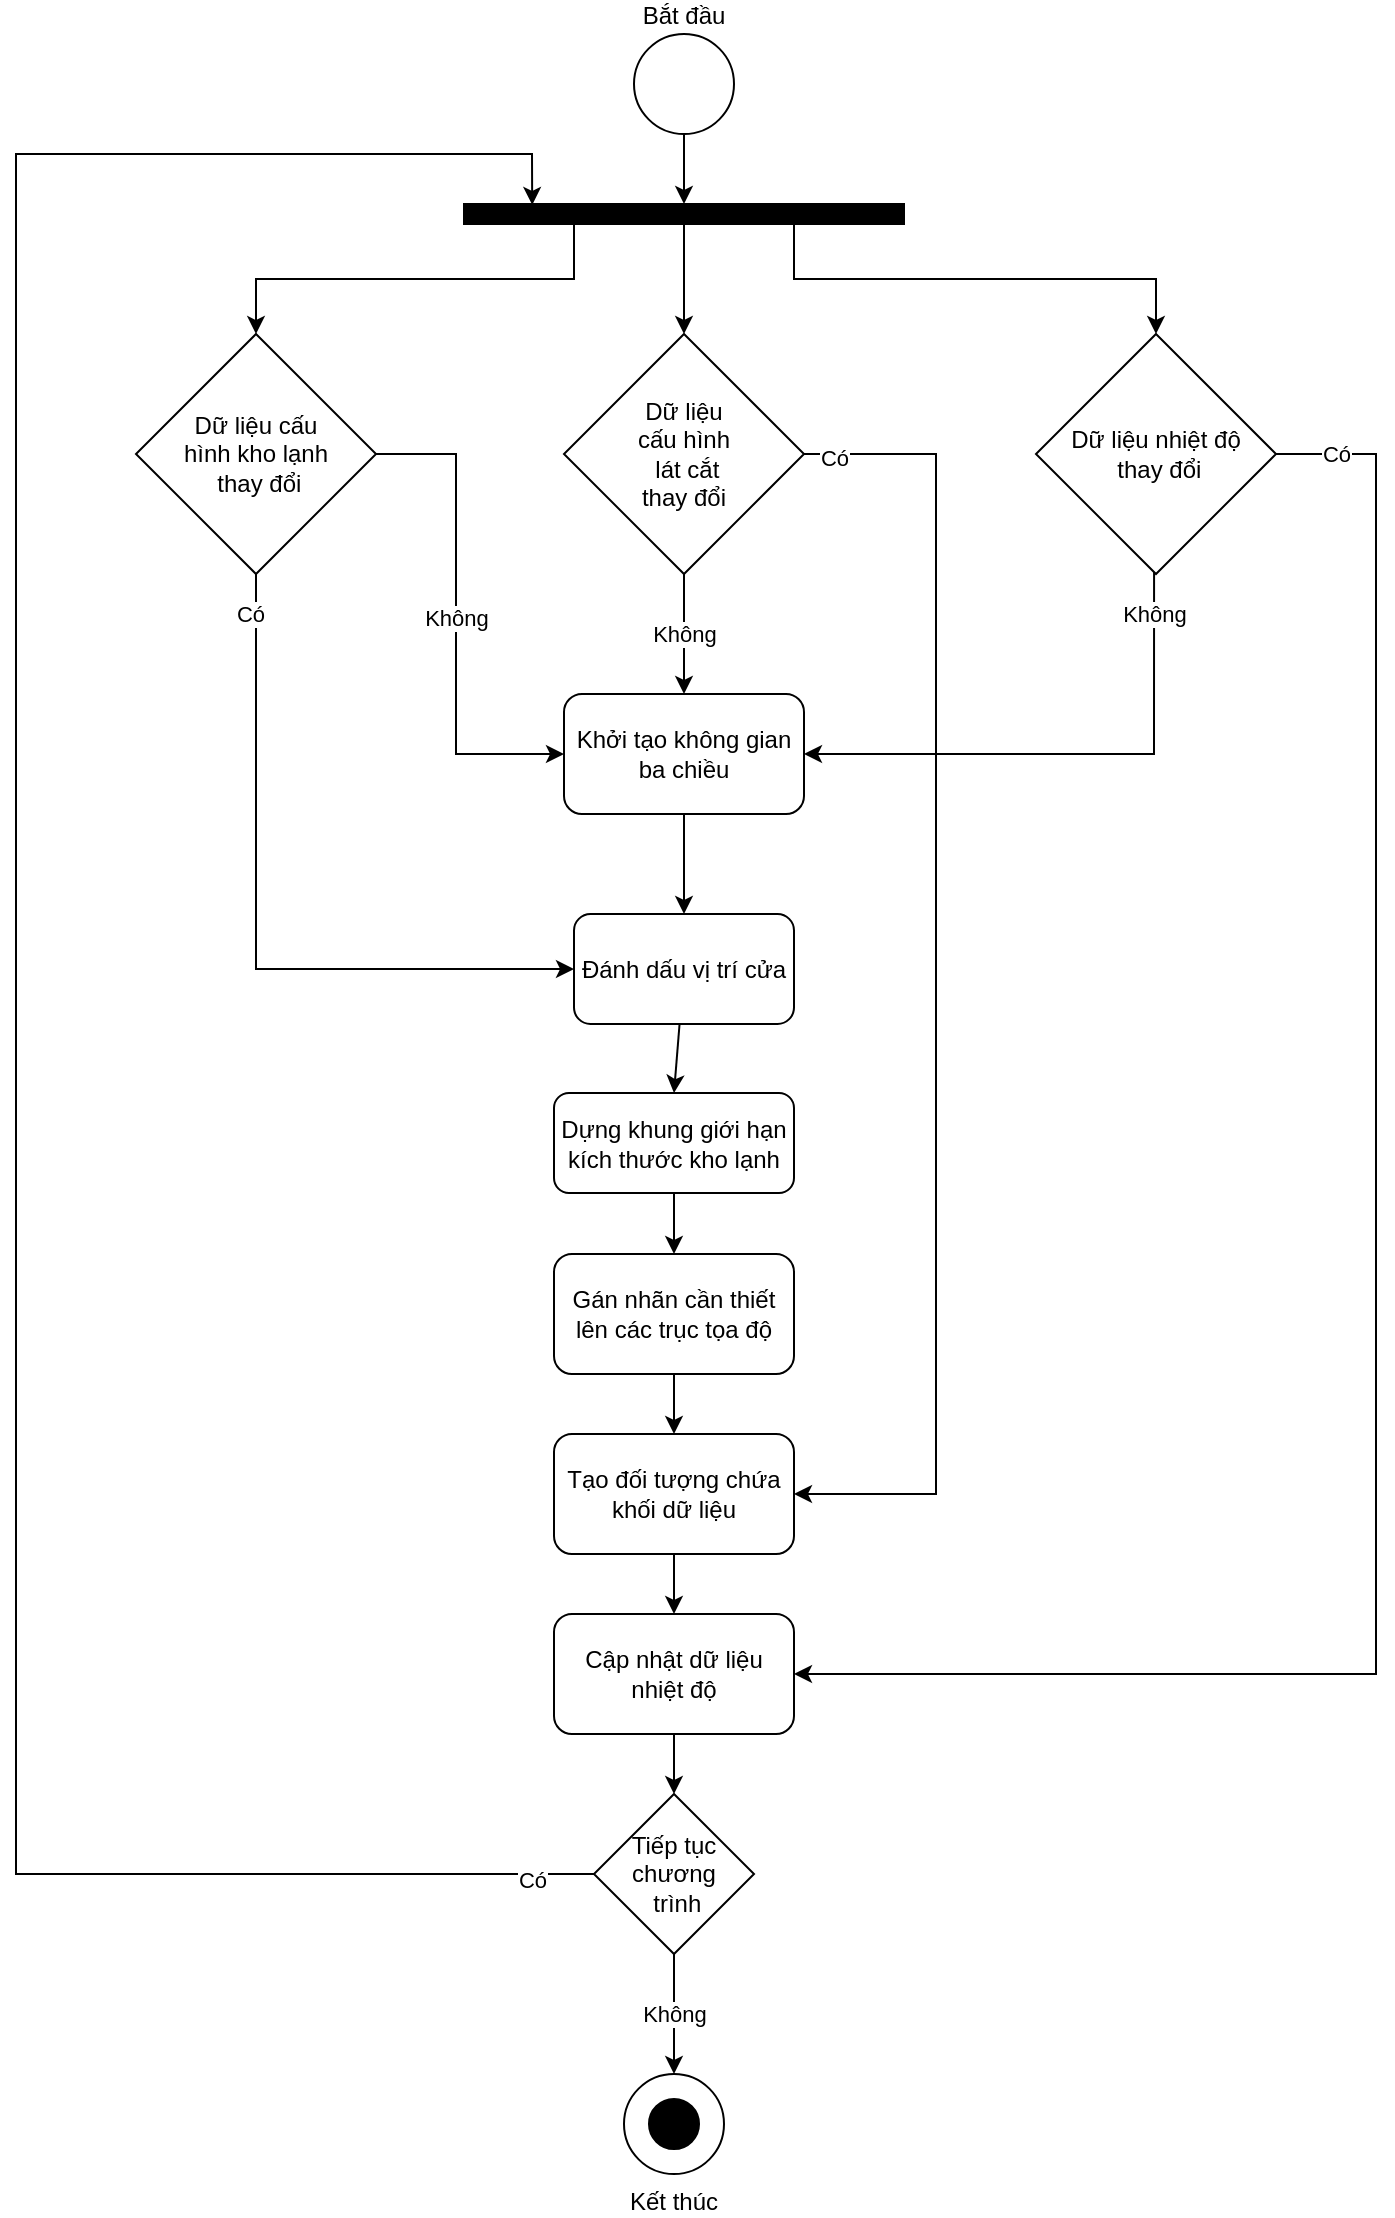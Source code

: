 <mxfile version="13.6.2" type="device"><diagram id="C5RBs43oDa-KdzZeNtuy" name="Page-1"><mxGraphModel dx="1704" dy="1008" grid="1" gridSize="10" guides="1" tooltips="1" connect="1" arrows="1" fold="1" page="1" pageScale="1" pageWidth="827" pageHeight="1169" math="0" shadow="0"><root><mxCell id="WIyWlLk6GJQsqaUBKTNV-0"/><mxCell id="WIyWlLk6GJQsqaUBKTNV-1" parent="WIyWlLk6GJQsqaUBKTNV-0"/><mxCell id="0B-Xab-YyDoFIAbT-PKw-117" style="edgeStyle=orthogonalEdgeStyle;rounded=0;orthogonalLoop=1;jettySize=auto;html=1;entryX=0.5;entryY=0;entryDx=0;entryDy=0;" edge="1" parent="WIyWlLk6GJQsqaUBKTNV-1" source="0B-Xab-YyDoFIAbT-PKw-10" target="0B-Xab-YyDoFIAbT-PKw-12"><mxGeometry relative="1" as="geometry"/></mxCell><mxCell id="0B-Xab-YyDoFIAbT-PKw-10" value="Khởi tạo không gian ba chiều" style="rounded=1;whiteSpace=wrap;html=1;" vertex="1" parent="WIyWlLk6GJQsqaUBKTNV-1"><mxGeometry x="354" y="360" width="120" height="60" as="geometry"/></mxCell><mxCell id="0B-Xab-YyDoFIAbT-PKw-118" style="rounded=0;orthogonalLoop=1;jettySize=auto;html=1;entryX=0.5;entryY=0;entryDx=0;entryDy=0;" edge="1" parent="WIyWlLk6GJQsqaUBKTNV-1" source="0B-Xab-YyDoFIAbT-PKw-12" target="0B-Xab-YyDoFIAbT-PKw-13"><mxGeometry relative="1" as="geometry"/></mxCell><mxCell id="0B-Xab-YyDoFIAbT-PKw-12" value="Đánh dấu vị trí cửa" style="rounded=1;whiteSpace=wrap;html=1;" vertex="1" parent="WIyWlLk6GJQsqaUBKTNV-1"><mxGeometry x="359" y="470" width="110" height="55" as="geometry"/></mxCell><mxCell id="0B-Xab-YyDoFIAbT-PKw-119" style="edgeStyle=none;rounded=0;orthogonalLoop=1;jettySize=auto;html=1;entryX=0.5;entryY=0;entryDx=0;entryDy=0;" edge="1" parent="WIyWlLk6GJQsqaUBKTNV-1" source="0B-Xab-YyDoFIAbT-PKw-13" target="0B-Xab-YyDoFIAbT-PKw-17"><mxGeometry relative="1" as="geometry"/></mxCell><mxCell id="0B-Xab-YyDoFIAbT-PKw-13" value="Dựng khung giới hạn kích thước kho lạnh" style="rounded=1;whiteSpace=wrap;html=1;" vertex="1" parent="WIyWlLk6GJQsqaUBKTNV-1"><mxGeometry x="349" y="559.5" width="120" height="50" as="geometry"/></mxCell><mxCell id="0B-Xab-YyDoFIAbT-PKw-121" style="edgeStyle=none;rounded=0;orthogonalLoop=1;jettySize=auto;html=1;entryX=0.5;entryY=0;entryDx=0;entryDy=0;" edge="1" parent="WIyWlLk6GJQsqaUBKTNV-1" source="0B-Xab-YyDoFIAbT-PKw-15" target="0B-Xab-YyDoFIAbT-PKw-18"><mxGeometry relative="1" as="geometry"/></mxCell><mxCell id="0B-Xab-YyDoFIAbT-PKw-15" value="Tạo đối tượng chứa khối dữ liệu" style="rounded=1;whiteSpace=wrap;html=1;" vertex="1" parent="WIyWlLk6GJQsqaUBKTNV-1"><mxGeometry x="349" y="730" width="120" height="60" as="geometry"/></mxCell><mxCell id="0B-Xab-YyDoFIAbT-PKw-120" style="edgeStyle=none;rounded=0;orthogonalLoop=1;jettySize=auto;html=1;entryX=0.5;entryY=0;entryDx=0;entryDy=0;" edge="1" parent="WIyWlLk6GJQsqaUBKTNV-1" source="0B-Xab-YyDoFIAbT-PKw-17" target="0B-Xab-YyDoFIAbT-PKw-15"><mxGeometry relative="1" as="geometry"/></mxCell><mxCell id="0B-Xab-YyDoFIAbT-PKw-17" value="Gán nhãn cần thiết lên các trục tọa độ" style="rounded=1;whiteSpace=wrap;html=1;" vertex="1" parent="WIyWlLk6GJQsqaUBKTNV-1"><mxGeometry x="349" y="640" width="120" height="60" as="geometry"/></mxCell><mxCell id="0B-Xab-YyDoFIAbT-PKw-124" style="edgeStyle=none;rounded=0;orthogonalLoop=1;jettySize=auto;html=1;exitX=0.5;exitY=1;exitDx=0;exitDy=0;entryX=0.5;entryY=0;entryDx=0;entryDy=0;" edge="1" parent="WIyWlLk6GJQsqaUBKTNV-1" source="0B-Xab-YyDoFIAbT-PKw-18" target="0B-Xab-YyDoFIAbT-PKw-123"><mxGeometry relative="1" as="geometry"/></mxCell><mxCell id="0B-Xab-YyDoFIAbT-PKw-18" value="Cập nhật dữ liệu nhiệt độ" style="rounded=1;whiteSpace=wrap;html=1;" vertex="1" parent="WIyWlLk6GJQsqaUBKTNV-1"><mxGeometry x="349" y="820" width="120" height="60" as="geometry"/></mxCell><mxCell id="0B-Xab-YyDoFIAbT-PKw-108" style="edgeStyle=orthogonalEdgeStyle;rounded=0;orthogonalLoop=1;jettySize=auto;html=1;entryX=0;entryY=0.5;entryDx=0;entryDy=0;" edge="1" parent="WIyWlLk6GJQsqaUBKTNV-1" source="0B-Xab-YyDoFIAbT-PKw-31" target="0B-Xab-YyDoFIAbT-PKw-78"><mxGeometry relative="1" as="geometry"/></mxCell><mxCell id="0B-Xab-YyDoFIAbT-PKw-31" value="Bắt đầu" style="ellipse;whiteSpace=wrap;html=1;aspect=fixed;labelPosition=center;verticalLabelPosition=top;align=center;verticalAlign=bottom;" vertex="1" parent="WIyWlLk6GJQsqaUBKTNV-1"><mxGeometry x="389" y="30" width="50" height="50" as="geometry"/></mxCell><mxCell id="0B-Xab-YyDoFIAbT-PKw-112" value="Không" style="rounded=0;orthogonalLoop=1;jettySize=auto;html=1;exitX=1;exitY=0.5;exitDx=0;exitDy=0;entryX=0;entryY=0.5;entryDx=0;entryDy=0;" edge="1" parent="WIyWlLk6GJQsqaUBKTNV-1" source="0B-Xab-YyDoFIAbT-PKw-77" target="0B-Xab-YyDoFIAbT-PKw-10"><mxGeometry relative="1" as="geometry"><mxPoint x="370" y="360" as="targetPoint"/><Array as="points"><mxPoint x="300" y="240"/><mxPoint x="300" y="390"/></Array></mxGeometry></mxCell><mxCell id="0B-Xab-YyDoFIAbT-PKw-127" style="edgeStyle=orthogonalEdgeStyle;rounded=0;orthogonalLoop=1;jettySize=auto;html=1;entryX=0;entryY=0.5;entryDx=0;entryDy=0;exitX=0.5;exitY=1;exitDx=0;exitDy=0;" edge="1" parent="WIyWlLk6GJQsqaUBKTNV-1" source="0B-Xab-YyDoFIAbT-PKw-77" target="0B-Xab-YyDoFIAbT-PKw-12"><mxGeometry relative="1" as="geometry"/></mxCell><mxCell id="0B-Xab-YyDoFIAbT-PKw-134" value="Có" style="edgeLabel;html=1;align=center;verticalAlign=middle;resizable=0;points=[];" vertex="1" connectable="0" parent="0B-Xab-YyDoFIAbT-PKw-127"><mxGeometry x="-0.888" y="-3" relative="1" as="geometry"><mxPoint as="offset"/></mxGeometry></mxCell><mxCell id="0B-Xab-YyDoFIAbT-PKw-77" value="Dữ liệu cấu &lt;br&gt;hình kho lạnh&lt;br&gt;&amp;nbsp;thay đổi" style="rhombus;whiteSpace=wrap;html=1;strokeColor=#000000;strokeWidth=1;fillColor=#FFFFFF;" vertex="1" parent="WIyWlLk6GJQsqaUBKTNV-1"><mxGeometry x="140" y="180" width="120" height="120" as="geometry"/></mxCell><mxCell id="0B-Xab-YyDoFIAbT-PKw-109" style="edgeStyle=orthogonalEdgeStyle;rounded=0;orthogonalLoop=1;jettySize=auto;html=1;entryX=0.5;entryY=0;entryDx=0;entryDy=0;exitX=1;exitY=0.75;exitDx=0;exitDy=0;" edge="1" parent="WIyWlLk6GJQsqaUBKTNV-1" source="0B-Xab-YyDoFIAbT-PKw-78" target="0B-Xab-YyDoFIAbT-PKw-77"><mxGeometry relative="1" as="geometry"/></mxCell><mxCell id="0B-Xab-YyDoFIAbT-PKw-110" style="edgeStyle=orthogonalEdgeStyle;rounded=0;orthogonalLoop=1;jettySize=auto;html=1;entryX=0.5;entryY=0;entryDx=0;entryDy=0;exitX=1;exitY=0.25;exitDx=0;exitDy=0;" edge="1" parent="WIyWlLk6GJQsqaUBKTNV-1" source="0B-Xab-YyDoFIAbT-PKw-78" target="0B-Xab-YyDoFIAbT-PKw-106"><mxGeometry relative="1" as="geometry"/></mxCell><mxCell id="0B-Xab-YyDoFIAbT-PKw-111" style="rounded=0;orthogonalLoop=1;jettySize=auto;html=1;entryX=0.5;entryY=0;entryDx=0;entryDy=0;exitX=1;exitY=0.5;exitDx=0;exitDy=0;" edge="1" parent="WIyWlLk6GJQsqaUBKTNV-1" source="0B-Xab-YyDoFIAbT-PKw-78" target="0B-Xab-YyDoFIAbT-PKw-107"><mxGeometry relative="1" as="geometry"/></mxCell><mxCell id="0B-Xab-YyDoFIAbT-PKw-78" value="" style="rounded=0;whiteSpace=wrap;html=1;strokeColor=#000000;strokeWidth=1;fillColor=#000000;rotation=90;" vertex="1" parent="WIyWlLk6GJQsqaUBKTNV-1"><mxGeometry x="409" y="10" width="10" height="220" as="geometry"/></mxCell><mxCell id="0B-Xab-YyDoFIAbT-PKw-114" style="rounded=0;orthogonalLoop=1;jettySize=auto;html=1;entryX=1;entryY=0.5;entryDx=0;entryDy=0;exitX=0.492;exitY=0.974;exitDx=0;exitDy=0;exitPerimeter=0;" edge="1" parent="WIyWlLk6GJQsqaUBKTNV-1" source="0B-Xab-YyDoFIAbT-PKw-106" target="0B-Xab-YyDoFIAbT-PKw-10"><mxGeometry relative="1" as="geometry"><Array as="points"><mxPoint x="649" y="390"/></Array></mxGeometry></mxCell><mxCell id="0B-Xab-YyDoFIAbT-PKw-132" value="Không" style="edgeLabel;html=1;align=center;verticalAlign=middle;resizable=0;points=[];" vertex="1" connectable="0" parent="0B-Xab-YyDoFIAbT-PKw-114"><mxGeometry x="-0.828" relative="1" as="geometry"><mxPoint as="offset"/></mxGeometry></mxCell><mxCell id="0B-Xab-YyDoFIAbT-PKw-130" value="Có" style="edgeStyle=orthogonalEdgeStyle;rounded=0;orthogonalLoop=1;jettySize=auto;html=1;entryX=1;entryY=0.5;entryDx=0;entryDy=0;" edge="1" parent="WIyWlLk6GJQsqaUBKTNV-1" source="0B-Xab-YyDoFIAbT-PKw-106" target="0B-Xab-YyDoFIAbT-PKw-18"><mxGeometry x="-0.937" relative="1" as="geometry"><Array as="points"><mxPoint x="760" y="240"/><mxPoint x="760" y="850"/></Array><mxPoint as="offset"/></mxGeometry></mxCell><mxCell id="0B-Xab-YyDoFIAbT-PKw-106" value="Dữ liệu nhiệt độ&lt;br&gt;&amp;nbsp;thay đổi" style="rhombus;whiteSpace=wrap;html=1;strokeColor=#000000;strokeWidth=1;fillColor=#FFFFFF;" vertex="1" parent="WIyWlLk6GJQsqaUBKTNV-1"><mxGeometry x="590" y="180" width="120" height="120" as="geometry"/></mxCell><mxCell id="0B-Xab-YyDoFIAbT-PKw-116" value="Không" style="rounded=0;orthogonalLoop=1;jettySize=auto;html=1;exitX=0.5;exitY=1;exitDx=0;exitDy=0;entryX=0.5;entryY=0;entryDx=0;entryDy=0;" edge="1" parent="WIyWlLk6GJQsqaUBKTNV-1" source="0B-Xab-YyDoFIAbT-PKw-107" target="0B-Xab-YyDoFIAbT-PKw-10"><mxGeometry relative="1" as="geometry"/></mxCell><mxCell id="0B-Xab-YyDoFIAbT-PKw-131" style="rounded=0;orthogonalLoop=1;jettySize=auto;html=1;entryX=1;entryY=0.5;entryDx=0;entryDy=0;" edge="1" parent="WIyWlLk6GJQsqaUBKTNV-1" source="0B-Xab-YyDoFIAbT-PKw-107" target="0B-Xab-YyDoFIAbT-PKw-15"><mxGeometry relative="1" as="geometry"><Array as="points"><mxPoint x="540" y="240"/><mxPoint x="540" y="760"/></Array></mxGeometry></mxCell><mxCell id="0B-Xab-YyDoFIAbT-PKw-133" value="Có" style="edgeLabel;html=1;align=center;verticalAlign=middle;resizable=0;points=[];" vertex="1" connectable="0" parent="0B-Xab-YyDoFIAbT-PKw-131"><mxGeometry x="-0.954" y="-2" relative="1" as="geometry"><mxPoint as="offset"/></mxGeometry></mxCell><mxCell id="0B-Xab-YyDoFIAbT-PKw-107" value="Dữ liệu &lt;br&gt;cấu hình&lt;br&gt;&amp;nbsp;lát cắt &lt;br&gt;thay đổi" style="rhombus;whiteSpace=wrap;html=1;strokeColor=#000000;strokeWidth=1;fillColor=#FFFFFF;" vertex="1" parent="WIyWlLk6GJQsqaUBKTNV-1"><mxGeometry x="354" y="180" width="120" height="120" as="geometry"/></mxCell><mxCell id="0B-Xab-YyDoFIAbT-PKw-125" style="edgeStyle=none;rounded=0;orthogonalLoop=1;jettySize=auto;html=1;exitX=0;exitY=0.5;exitDx=0;exitDy=0;entryX=0.045;entryY=0.845;entryDx=0;entryDy=0;entryPerimeter=0;" edge="1" parent="WIyWlLk6GJQsqaUBKTNV-1" source="0B-Xab-YyDoFIAbT-PKw-123" target="0B-Xab-YyDoFIAbT-PKw-78"><mxGeometry relative="1" as="geometry"><Array as="points"><mxPoint x="240" y="950"/><mxPoint x="80" y="950"/><mxPoint x="80" y="90"/><mxPoint x="338" y="90"/></Array></mxGeometry></mxCell><mxCell id="0B-Xab-YyDoFIAbT-PKw-135" value="Có" style="edgeLabel;html=1;align=center;verticalAlign=middle;resizable=0;points=[];" vertex="1" connectable="0" parent="0B-Xab-YyDoFIAbT-PKw-125"><mxGeometry x="-0.956" y="3" relative="1" as="geometry"><mxPoint as="offset"/></mxGeometry></mxCell><mxCell id="0B-Xab-YyDoFIAbT-PKw-126" value="Không" style="edgeStyle=none;rounded=0;orthogonalLoop=1;jettySize=auto;html=1;exitX=0.5;exitY=1;exitDx=0;exitDy=0;entryX=0.5;entryY=0;entryDx=0;entryDy=0;" edge="1" parent="WIyWlLk6GJQsqaUBKTNV-1" source="0B-Xab-YyDoFIAbT-PKw-123" target="0B-Xab-YyDoFIAbT-PKw-136"><mxGeometry relative="1" as="geometry"><mxPoint x="409.0" y="1040" as="targetPoint"/></mxGeometry></mxCell><mxCell id="0B-Xab-YyDoFIAbT-PKw-123" value="Tiếp tục chương&lt;br&gt;&amp;nbsp;trình" style="rhombus;whiteSpace=wrap;html=1;strokeColor=#000000;strokeWidth=1;fillColor=#FFFFFF;" vertex="1" parent="WIyWlLk6GJQsqaUBKTNV-1"><mxGeometry x="369" y="910" width="80" height="80" as="geometry"/></mxCell><mxCell id="0B-Xab-YyDoFIAbT-PKw-138" value="" style="group" vertex="1" connectable="0" parent="WIyWlLk6GJQsqaUBKTNV-1"><mxGeometry x="384" y="1050" width="50" height="50" as="geometry"/></mxCell><mxCell id="0B-Xab-YyDoFIAbT-PKw-136" value="Kết thúc" style="ellipse;whiteSpace=wrap;html=1;aspect=fixed;strokeColor=#000000;strokeWidth=1;fillColor=#FFFFFF;labelPosition=center;verticalLabelPosition=bottom;align=center;verticalAlign=top;" vertex="1" parent="0B-Xab-YyDoFIAbT-PKw-138"><mxGeometry width="50" height="50" as="geometry"/></mxCell><mxCell id="0B-Xab-YyDoFIAbT-PKw-137" value="" style="ellipse;whiteSpace=wrap;html=1;aspect=fixed;strokeColor=#000000;strokeWidth=1;fillColor=#000000;" vertex="1" parent="0B-Xab-YyDoFIAbT-PKw-138"><mxGeometry x="12.5" y="12.5" width="25" height="25" as="geometry"/></mxCell></root></mxGraphModel></diagram></mxfile>
